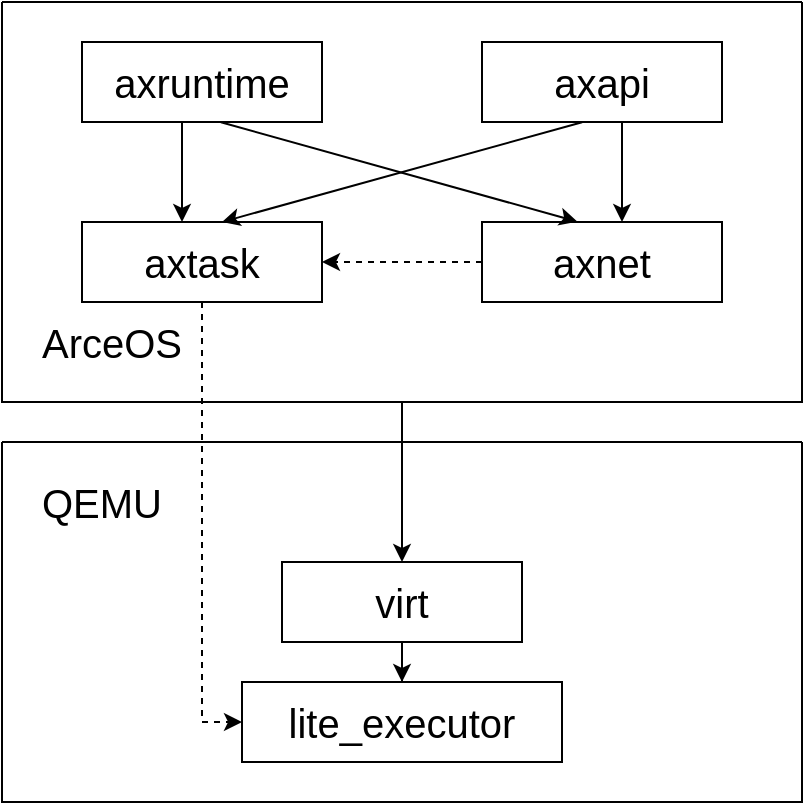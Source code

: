 <mxfile version="24.3.1" type="device">
  <diagram name="第 1 页" id="5haAY2H0CtC_D1WCI3pv">
    <mxGraphModel dx="1167" dy="679" grid="1" gridSize="10" guides="1" tooltips="1" connect="1" arrows="1" fold="1" page="1" pageScale="1" pageWidth="827" pageHeight="1169" math="0" shadow="0">
      <root>
        <mxCell id="0" />
        <mxCell id="1" parent="0" />
        <mxCell id="H4qOKfZ-VEspItQ3pSiD-2" value="" style="swimlane;startSize=0;" vertex="1" parent="1">
          <mxGeometry x="200" y="380" width="400" height="180" as="geometry">
            <mxRectangle x="120" y="240" width="50" height="40" as="alternateBounds" />
          </mxGeometry>
        </mxCell>
        <mxCell id="H4qOKfZ-VEspItQ3pSiD-15" style="edgeStyle=orthogonalEdgeStyle;rounded=0;orthogonalLoop=1;jettySize=auto;html=1;" edge="1" parent="H4qOKfZ-VEspItQ3pSiD-2" source="H4qOKfZ-VEspItQ3pSiD-4" target="H4qOKfZ-VEspItQ3pSiD-5">
          <mxGeometry relative="1" as="geometry" />
        </mxCell>
        <mxCell id="H4qOKfZ-VEspItQ3pSiD-4" value="&lt;font style=&quot;font-size: 20px;&quot;&gt;virt&lt;/font&gt;" style="rounded=0;whiteSpace=wrap;html=1;" vertex="1" parent="H4qOKfZ-VEspItQ3pSiD-2">
          <mxGeometry x="140" y="60" width="120" height="40" as="geometry" />
        </mxCell>
        <mxCell id="H4qOKfZ-VEspItQ3pSiD-5" value="&lt;font style=&quot;font-size: 20px;&quot;&gt;lite_executor&lt;/font&gt;" style="rounded=0;whiteSpace=wrap;html=1;" vertex="1" parent="H4qOKfZ-VEspItQ3pSiD-2">
          <mxGeometry x="120" y="120" width="160" height="40" as="geometry" />
        </mxCell>
        <mxCell id="H4qOKfZ-VEspItQ3pSiD-10" value="&lt;font style=&quot;font-size: 20px;&quot;&gt;QEMU&lt;/font&gt;" style="text;html=1;align=center;verticalAlign=middle;whiteSpace=wrap;rounded=0;" vertex="1" parent="H4qOKfZ-VEspItQ3pSiD-2">
          <mxGeometry x="20" y="20" width="60" height="20" as="geometry" />
        </mxCell>
        <mxCell id="H4qOKfZ-VEspItQ3pSiD-14" style="edgeStyle=orthogonalEdgeStyle;rounded=0;orthogonalLoop=1;jettySize=auto;html=1;entryX=0.5;entryY=0;entryDx=0;entryDy=0;" edge="1" parent="1" source="H4qOKfZ-VEspItQ3pSiD-3" target="H4qOKfZ-VEspItQ3pSiD-4">
          <mxGeometry relative="1" as="geometry" />
        </mxCell>
        <mxCell id="H4qOKfZ-VEspItQ3pSiD-3" value="" style="swimlane;startSize=0;" vertex="1" parent="1">
          <mxGeometry x="200" y="160" width="400" height="200" as="geometry">
            <mxRectangle x="120" y="240" width="50" height="40" as="alternateBounds" />
          </mxGeometry>
        </mxCell>
        <mxCell id="H4qOKfZ-VEspItQ3pSiD-6" value="&lt;font style=&quot;font-size: 20px;&quot;&gt;axtask&lt;/font&gt;" style="rounded=0;whiteSpace=wrap;html=1;" vertex="1" parent="H4qOKfZ-VEspItQ3pSiD-3">
          <mxGeometry x="40" y="110" width="120" height="40" as="geometry" />
        </mxCell>
        <mxCell id="H4qOKfZ-VEspItQ3pSiD-23" style="edgeStyle=orthogonalEdgeStyle;rounded=0;orthogonalLoop=1;jettySize=auto;html=1;exitX=0;exitY=0.5;exitDx=0;exitDy=0;entryX=1;entryY=0.5;entryDx=0;entryDy=0;dashed=1;" edge="1" parent="H4qOKfZ-VEspItQ3pSiD-3" source="H4qOKfZ-VEspItQ3pSiD-7" target="H4qOKfZ-VEspItQ3pSiD-6">
          <mxGeometry relative="1" as="geometry" />
        </mxCell>
        <mxCell id="H4qOKfZ-VEspItQ3pSiD-7" value="&lt;font style=&quot;font-size: 20px;&quot;&gt;axnet&lt;/font&gt;" style="rounded=0;whiteSpace=wrap;html=1;" vertex="1" parent="H4qOKfZ-VEspItQ3pSiD-3">
          <mxGeometry x="240" y="110" width="120" height="40" as="geometry" />
        </mxCell>
        <mxCell id="H4qOKfZ-VEspItQ3pSiD-16" style="edgeStyle=orthogonalEdgeStyle;rounded=0;orthogonalLoop=1;jettySize=auto;html=1;exitX=0.5;exitY=1;exitDx=0;exitDy=0;entryX=0.5;entryY=0;entryDx=0;entryDy=0;" edge="1" parent="H4qOKfZ-VEspItQ3pSiD-3">
          <mxGeometry relative="1" as="geometry">
            <mxPoint x="90" y="60" as="sourcePoint" />
            <mxPoint x="90" y="110" as="targetPoint" />
          </mxGeometry>
        </mxCell>
        <mxCell id="H4qOKfZ-VEspItQ3pSiD-20" style="rounded=0;orthogonalLoop=1;jettySize=auto;html=1;exitX=0.579;exitY=1.004;exitDx=0;exitDy=0;entryX=0.398;entryY=-0.004;entryDx=0;entryDy=0;exitPerimeter=0;entryPerimeter=0;" edge="1" parent="H4qOKfZ-VEspItQ3pSiD-3" source="H4qOKfZ-VEspItQ3pSiD-8" target="H4qOKfZ-VEspItQ3pSiD-7">
          <mxGeometry relative="1" as="geometry" />
        </mxCell>
        <mxCell id="H4qOKfZ-VEspItQ3pSiD-8" value="&lt;font style=&quot;font-size: 20px;&quot;&gt;axruntime&lt;/font&gt;" style="rounded=0;whiteSpace=wrap;html=1;" vertex="1" parent="H4qOKfZ-VEspItQ3pSiD-3">
          <mxGeometry x="40" y="20" width="120" height="40" as="geometry" />
        </mxCell>
        <mxCell id="H4qOKfZ-VEspItQ3pSiD-18" style="edgeStyle=orthogonalEdgeStyle;rounded=0;orthogonalLoop=1;jettySize=auto;html=1;exitX=0.5;exitY=1;exitDx=0;exitDy=0;" edge="1" parent="H4qOKfZ-VEspItQ3pSiD-3">
          <mxGeometry relative="1" as="geometry">
            <mxPoint x="310" y="110" as="targetPoint" />
            <mxPoint x="310" y="60" as="sourcePoint" />
          </mxGeometry>
        </mxCell>
        <mxCell id="H4qOKfZ-VEspItQ3pSiD-21" style="rounded=0;orthogonalLoop=1;jettySize=auto;html=1;exitX=0.417;exitY=1.004;exitDx=0;exitDy=0;entryX=0.583;entryY=0;entryDx=0;entryDy=0;exitPerimeter=0;entryPerimeter=0;" edge="1" parent="H4qOKfZ-VEspItQ3pSiD-3" source="H4qOKfZ-VEspItQ3pSiD-9" target="H4qOKfZ-VEspItQ3pSiD-6">
          <mxGeometry relative="1" as="geometry" />
        </mxCell>
        <mxCell id="H4qOKfZ-VEspItQ3pSiD-9" value="&lt;span style=&quot;font-size: 20px;&quot;&gt;axapi&lt;/span&gt;" style="rounded=0;whiteSpace=wrap;html=1;" vertex="1" parent="H4qOKfZ-VEspItQ3pSiD-3">
          <mxGeometry x="240" y="20" width="120" height="40" as="geometry" />
        </mxCell>
        <mxCell id="H4qOKfZ-VEspItQ3pSiD-11" value="&lt;font style=&quot;font-size: 20px;&quot;&gt;ArceOS&lt;/font&gt;" style="text;html=1;align=center;verticalAlign=middle;whiteSpace=wrap;rounded=0;" vertex="1" parent="H4qOKfZ-VEspItQ3pSiD-3">
          <mxGeometry x="20" y="160" width="70" height="20" as="geometry" />
        </mxCell>
        <mxCell id="H4qOKfZ-VEspItQ3pSiD-22" style="edgeStyle=orthogonalEdgeStyle;rounded=0;orthogonalLoop=1;jettySize=auto;html=1;exitX=0.5;exitY=1;exitDx=0;exitDy=0;entryX=0;entryY=0.5;entryDx=0;entryDy=0;dashed=1;" edge="1" parent="1" source="H4qOKfZ-VEspItQ3pSiD-6" target="H4qOKfZ-VEspItQ3pSiD-5">
          <mxGeometry relative="1" as="geometry" />
        </mxCell>
      </root>
    </mxGraphModel>
  </diagram>
</mxfile>

